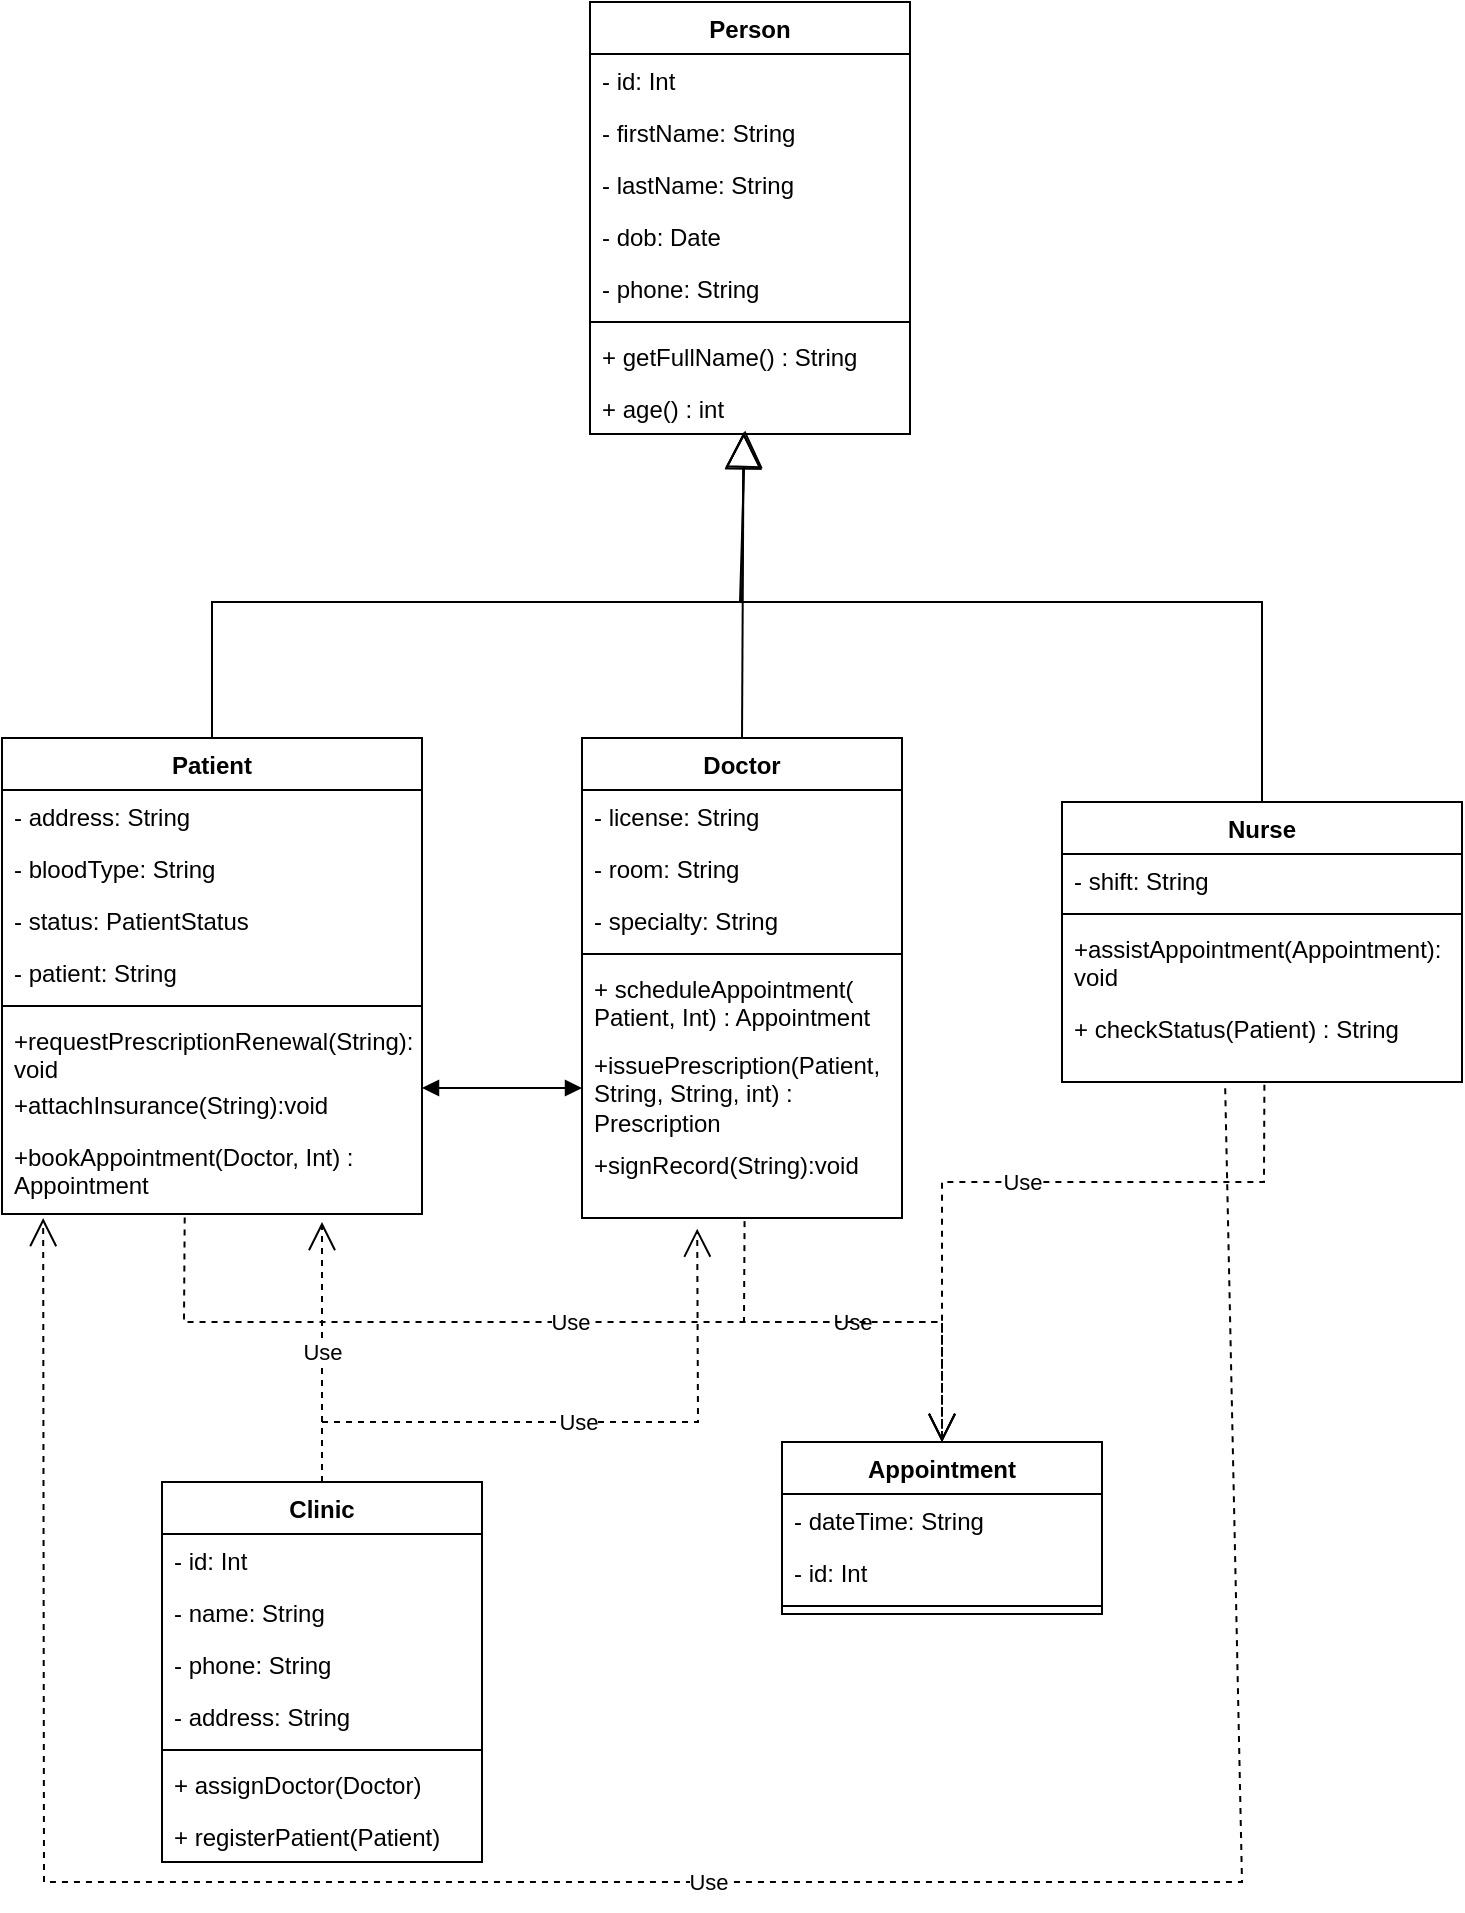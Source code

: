 <mxfile version="28.2.5">
  <diagram name="Страница — 1" id="DYFDuJzJZggshAcMHq7-">
    <mxGraphModel dx="1367" dy="676" grid="1" gridSize="10" guides="1" tooltips="1" connect="1" arrows="1" fold="1" page="1" pageScale="1" pageWidth="827" pageHeight="1169" math="0" shadow="0">
      <root>
        <mxCell id="0" />
        <mxCell id="1" parent="0" />
        <mxCell id="CEzDQQpDGu7afMJglTkz-28" value="Person" style="swimlane;fontStyle=1;align=center;verticalAlign=top;childLayout=stackLayout;horizontal=1;startSize=26;horizontalStack=0;resizeParent=1;resizeParentMax=0;resizeLast=0;collapsible=1;marginBottom=0;whiteSpace=wrap;html=1;" vertex="1" parent="1">
          <mxGeometry x="334" y="20" width="160" height="216" as="geometry" />
        </mxCell>
        <mxCell id="CEzDQQpDGu7afMJglTkz-29" value="- id: Int" style="text;strokeColor=none;fillColor=none;align=left;verticalAlign=top;spacingLeft=4;spacingRight=4;overflow=hidden;rotatable=0;points=[[0,0.5],[1,0.5]];portConstraint=eastwest;whiteSpace=wrap;html=1;" vertex="1" parent="CEzDQQpDGu7afMJglTkz-28">
          <mxGeometry y="26" width="160" height="26" as="geometry" />
        </mxCell>
        <mxCell id="CEzDQQpDGu7afMJglTkz-52" value="- firstName: String" style="text;strokeColor=none;fillColor=none;align=left;verticalAlign=top;spacingLeft=4;spacingRight=4;overflow=hidden;rotatable=0;points=[[0,0.5],[1,0.5]];portConstraint=eastwest;whiteSpace=wrap;html=1;" vertex="1" parent="CEzDQQpDGu7afMJglTkz-28">
          <mxGeometry y="52" width="160" height="26" as="geometry" />
        </mxCell>
        <mxCell id="CEzDQQpDGu7afMJglTkz-53" value="- lastName: String" style="text;strokeColor=none;fillColor=none;align=left;verticalAlign=top;spacingLeft=4;spacingRight=4;overflow=hidden;rotatable=0;points=[[0,0.5],[1,0.5]];portConstraint=eastwest;whiteSpace=wrap;html=1;" vertex="1" parent="CEzDQQpDGu7afMJglTkz-28">
          <mxGeometry y="78" width="160" height="26" as="geometry" />
        </mxCell>
        <mxCell id="CEzDQQpDGu7afMJglTkz-54" value="- dob: Date" style="text;strokeColor=none;fillColor=none;align=left;verticalAlign=top;spacingLeft=4;spacingRight=4;overflow=hidden;rotatable=0;points=[[0,0.5],[1,0.5]];portConstraint=eastwest;whiteSpace=wrap;html=1;" vertex="1" parent="CEzDQQpDGu7afMJglTkz-28">
          <mxGeometry y="104" width="160" height="26" as="geometry" />
        </mxCell>
        <mxCell id="CEzDQQpDGu7afMJglTkz-55" value="- phone: String" style="text;strokeColor=none;fillColor=none;align=left;verticalAlign=top;spacingLeft=4;spacingRight=4;overflow=hidden;rotatable=0;points=[[0,0.5],[1,0.5]];portConstraint=eastwest;whiteSpace=wrap;html=1;" vertex="1" parent="CEzDQQpDGu7afMJglTkz-28">
          <mxGeometry y="130" width="160" height="26" as="geometry" />
        </mxCell>
        <mxCell id="CEzDQQpDGu7afMJglTkz-30" value="" style="line;strokeWidth=1;fillColor=none;align=left;verticalAlign=middle;spacingTop=-1;spacingLeft=3;spacingRight=3;rotatable=0;labelPosition=right;points=[];portConstraint=eastwest;strokeColor=inherit;" vertex="1" parent="CEzDQQpDGu7afMJglTkz-28">
          <mxGeometry y="156" width="160" height="8" as="geometry" />
        </mxCell>
        <mxCell id="CEzDQQpDGu7afMJglTkz-31" value="+ getFullName() : String" style="text;strokeColor=none;fillColor=none;align=left;verticalAlign=top;spacingLeft=4;spacingRight=4;overflow=hidden;rotatable=0;points=[[0,0.5],[1,0.5]];portConstraint=eastwest;whiteSpace=wrap;html=1;" vertex="1" parent="CEzDQQpDGu7afMJglTkz-28">
          <mxGeometry y="164" width="160" height="26" as="geometry" />
        </mxCell>
        <mxCell id="CEzDQQpDGu7afMJglTkz-56" value="+ age() : int" style="text;strokeColor=none;fillColor=none;align=left;verticalAlign=top;spacingLeft=4;spacingRight=4;overflow=hidden;rotatable=0;points=[[0,0.5],[1,0.5]];portConstraint=eastwest;whiteSpace=wrap;html=1;" vertex="1" parent="CEzDQQpDGu7afMJglTkz-28">
          <mxGeometry y="190" width="160" height="26" as="geometry" />
        </mxCell>
        <mxCell id="CEzDQQpDGu7afMJglTkz-32" value="Patient" style="swimlane;fontStyle=1;align=center;verticalAlign=top;childLayout=stackLayout;horizontal=1;startSize=26;horizontalStack=0;resizeParent=1;resizeParentMax=0;resizeLast=0;collapsible=1;marginBottom=0;whiteSpace=wrap;html=1;" vertex="1" parent="1">
          <mxGeometry x="40" y="388" width="210" height="238" as="geometry" />
        </mxCell>
        <mxCell id="CEzDQQpDGu7afMJglTkz-57" value="- address: String" style="text;strokeColor=none;fillColor=none;align=left;verticalAlign=top;spacingLeft=4;spacingRight=4;overflow=hidden;rotatable=0;points=[[0,0.5],[1,0.5]];portConstraint=eastwest;whiteSpace=wrap;html=1;" vertex="1" parent="CEzDQQpDGu7afMJglTkz-32">
          <mxGeometry y="26" width="210" height="26" as="geometry" />
        </mxCell>
        <mxCell id="CEzDQQpDGu7afMJglTkz-58" value="- bloodType: String" style="text;strokeColor=none;fillColor=none;align=left;verticalAlign=top;spacingLeft=4;spacingRight=4;overflow=hidden;rotatable=0;points=[[0,0.5],[1,0.5]];portConstraint=eastwest;whiteSpace=wrap;html=1;" vertex="1" parent="CEzDQQpDGu7afMJglTkz-32">
          <mxGeometry y="52" width="210" height="26" as="geometry" />
        </mxCell>
        <mxCell id="CEzDQQpDGu7afMJglTkz-59" value="- status: PatientStatus" style="text;strokeColor=none;fillColor=none;align=left;verticalAlign=top;spacingLeft=4;spacingRight=4;overflow=hidden;rotatable=0;points=[[0,0.5],[1,0.5]];portConstraint=eastwest;whiteSpace=wrap;html=1;" vertex="1" parent="CEzDQQpDGu7afMJglTkz-32">
          <mxGeometry y="78" width="210" height="26" as="geometry" />
        </mxCell>
        <mxCell id="CEzDQQpDGu7afMJglTkz-33" value="- patient: String" style="text;strokeColor=none;fillColor=none;align=left;verticalAlign=top;spacingLeft=4;spacingRight=4;overflow=hidden;rotatable=0;points=[[0,0.5],[1,0.5]];portConstraint=eastwest;whiteSpace=wrap;html=1;" vertex="1" parent="CEzDQQpDGu7afMJglTkz-32">
          <mxGeometry y="104" width="210" height="26" as="geometry" />
        </mxCell>
        <mxCell id="CEzDQQpDGu7afMJglTkz-34" value="" style="line;strokeWidth=1;fillColor=none;align=left;verticalAlign=middle;spacingTop=-1;spacingLeft=3;spacingRight=3;rotatable=0;labelPosition=right;points=[];portConstraint=eastwest;strokeColor=inherit;" vertex="1" parent="CEzDQQpDGu7afMJglTkz-32">
          <mxGeometry y="130" width="210" height="8" as="geometry" />
        </mxCell>
        <mxCell id="CEzDQQpDGu7afMJglTkz-60" value="+requestPrescriptionRenewal(String): void" style="text;strokeColor=none;fillColor=none;align=left;verticalAlign=top;spacingLeft=4;spacingRight=4;overflow=hidden;rotatable=0;points=[[0,0.5],[1,0.5]];portConstraint=eastwest;whiteSpace=wrap;html=1;" vertex="1" parent="CEzDQQpDGu7afMJglTkz-32">
          <mxGeometry y="138" width="210" height="32" as="geometry" />
        </mxCell>
        <mxCell id="CEzDQQpDGu7afMJglTkz-61" value="+attachInsurance(String):void" style="text;strokeColor=none;fillColor=none;align=left;verticalAlign=top;spacingLeft=4;spacingRight=4;overflow=hidden;rotatable=0;points=[[0,0.5],[1,0.5]];portConstraint=eastwest;whiteSpace=wrap;html=1;" vertex="1" parent="CEzDQQpDGu7afMJglTkz-32">
          <mxGeometry y="170" width="210" height="26" as="geometry" />
        </mxCell>
        <mxCell id="CEzDQQpDGu7afMJglTkz-35" value="+bookAppointment(Doctor, Int) : Appointment" style="text;strokeColor=none;fillColor=none;align=left;verticalAlign=top;spacingLeft=4;spacingRight=4;overflow=hidden;rotatable=0;points=[[0,0.5],[1,0.5]];portConstraint=eastwest;whiteSpace=wrap;html=1;" vertex="1" parent="CEzDQQpDGu7afMJglTkz-32">
          <mxGeometry y="196" width="210" height="42" as="geometry" />
        </mxCell>
        <mxCell id="CEzDQQpDGu7afMJglTkz-36" value="Doctor" style="swimlane;fontStyle=1;align=center;verticalAlign=top;childLayout=stackLayout;horizontal=1;startSize=26;horizontalStack=0;resizeParent=1;resizeParentMax=0;resizeLast=0;collapsible=1;marginBottom=0;whiteSpace=wrap;html=1;" vertex="1" parent="1">
          <mxGeometry x="330" y="388" width="160" height="240" as="geometry" />
        </mxCell>
        <mxCell id="CEzDQQpDGu7afMJglTkz-37" value="- license: String" style="text;strokeColor=none;fillColor=none;align=left;verticalAlign=top;spacingLeft=4;spacingRight=4;overflow=hidden;rotatable=0;points=[[0,0.5],[1,0.5]];portConstraint=eastwest;whiteSpace=wrap;html=1;" vertex="1" parent="CEzDQQpDGu7afMJglTkz-36">
          <mxGeometry y="26" width="160" height="26" as="geometry" />
        </mxCell>
        <mxCell id="CEzDQQpDGu7afMJglTkz-63" value="- room: String" style="text;strokeColor=none;fillColor=none;align=left;verticalAlign=top;spacingLeft=4;spacingRight=4;overflow=hidden;rotatable=0;points=[[0,0.5],[1,0.5]];portConstraint=eastwest;whiteSpace=wrap;html=1;" vertex="1" parent="CEzDQQpDGu7afMJglTkz-36">
          <mxGeometry y="52" width="160" height="26" as="geometry" />
        </mxCell>
        <mxCell id="CEzDQQpDGu7afMJglTkz-62" value="- specialty: String" style="text;strokeColor=none;fillColor=none;align=left;verticalAlign=top;spacingLeft=4;spacingRight=4;overflow=hidden;rotatable=0;points=[[0,0.5],[1,0.5]];portConstraint=eastwest;whiteSpace=wrap;html=1;" vertex="1" parent="CEzDQQpDGu7afMJglTkz-36">
          <mxGeometry y="78" width="160" height="26" as="geometry" />
        </mxCell>
        <mxCell id="CEzDQQpDGu7afMJglTkz-38" value="" style="line;strokeWidth=1;fillColor=none;align=left;verticalAlign=middle;spacingTop=-1;spacingLeft=3;spacingRight=3;rotatable=0;labelPosition=right;points=[];portConstraint=eastwest;strokeColor=inherit;" vertex="1" parent="CEzDQQpDGu7afMJglTkz-36">
          <mxGeometry y="104" width="160" height="8" as="geometry" />
        </mxCell>
        <mxCell id="CEzDQQpDGu7afMJglTkz-39" value="+ scheduleAppointment( Patient, Int) : Appointment" style="text;strokeColor=none;fillColor=none;align=left;verticalAlign=top;spacingLeft=4;spacingRight=4;overflow=hidden;rotatable=0;points=[[0,0.5],[1,0.5]];portConstraint=eastwest;whiteSpace=wrap;html=1;" vertex="1" parent="CEzDQQpDGu7afMJglTkz-36">
          <mxGeometry y="112" width="160" height="38" as="geometry" />
        </mxCell>
        <mxCell id="CEzDQQpDGu7afMJglTkz-64" value="+issuePrescription(Patient, String, String, int) : Prescription" style="text;strokeColor=none;fillColor=none;align=left;verticalAlign=top;spacingLeft=4;spacingRight=4;overflow=hidden;rotatable=0;points=[[0,0.5],[1,0.5]];portConstraint=eastwest;whiteSpace=wrap;html=1;" vertex="1" parent="CEzDQQpDGu7afMJglTkz-36">
          <mxGeometry y="150" width="160" height="50" as="geometry" />
        </mxCell>
        <mxCell id="CEzDQQpDGu7afMJglTkz-65" value="+signRecord(String):void" style="text;strokeColor=none;fillColor=none;align=left;verticalAlign=top;spacingLeft=4;spacingRight=4;overflow=hidden;rotatable=0;points=[[0,0.5],[1,0.5]];portConstraint=eastwest;whiteSpace=wrap;html=1;" vertex="1" parent="CEzDQQpDGu7afMJglTkz-36">
          <mxGeometry y="200" width="160" height="40" as="geometry" />
        </mxCell>
        <mxCell id="CEzDQQpDGu7afMJglTkz-40" value="Nurse" style="swimlane;fontStyle=1;align=center;verticalAlign=top;childLayout=stackLayout;horizontal=1;startSize=26;horizontalStack=0;resizeParent=1;resizeParentMax=0;resizeLast=0;collapsible=1;marginBottom=0;whiteSpace=wrap;html=1;" vertex="1" parent="1">
          <mxGeometry x="570" y="420" width="200" height="140" as="geometry" />
        </mxCell>
        <mxCell id="CEzDQQpDGu7afMJglTkz-41" value="- shift: String" style="text;strokeColor=none;fillColor=none;align=left;verticalAlign=top;spacingLeft=4;spacingRight=4;overflow=hidden;rotatable=0;points=[[0,0.5],[1,0.5]];portConstraint=eastwest;whiteSpace=wrap;html=1;" vertex="1" parent="CEzDQQpDGu7afMJglTkz-40">
          <mxGeometry y="26" width="200" height="26" as="geometry" />
        </mxCell>
        <mxCell id="CEzDQQpDGu7afMJglTkz-42" value="" style="line;strokeWidth=1;fillColor=none;align=left;verticalAlign=middle;spacingTop=-1;spacingLeft=3;spacingRight=3;rotatable=0;labelPosition=right;points=[];portConstraint=eastwest;strokeColor=inherit;" vertex="1" parent="CEzDQQpDGu7afMJglTkz-40">
          <mxGeometry y="52" width="200" height="8" as="geometry" />
        </mxCell>
        <mxCell id="CEzDQQpDGu7afMJglTkz-66" value="&lt;div&gt;+assistAppointment(Appointment):&lt;/div&gt;&lt;div&gt;void&lt;/div&gt;" style="text;strokeColor=none;fillColor=none;align=left;verticalAlign=top;spacingLeft=4;spacingRight=4;overflow=hidden;rotatable=0;points=[[0,0.5],[1,0.5]];portConstraint=eastwest;whiteSpace=wrap;html=1;" vertex="1" parent="CEzDQQpDGu7afMJglTkz-40">
          <mxGeometry y="60" width="200" height="40" as="geometry" />
        </mxCell>
        <mxCell id="CEzDQQpDGu7afMJglTkz-43" value="+ checkStatus(Patient) : String" style="text;strokeColor=none;fillColor=none;align=left;verticalAlign=top;spacingLeft=4;spacingRight=4;overflow=hidden;rotatable=0;points=[[0,0.5],[1,0.5]];portConstraint=eastwest;whiteSpace=wrap;html=1;" vertex="1" parent="CEzDQQpDGu7afMJglTkz-40">
          <mxGeometry y="100" width="200" height="40" as="geometry" />
        </mxCell>
        <mxCell id="CEzDQQpDGu7afMJglTkz-44" value="Appointment" style="swimlane;fontStyle=1;align=center;verticalAlign=top;childLayout=stackLayout;horizontal=1;startSize=26;horizontalStack=0;resizeParent=1;resizeParentMax=0;resizeLast=0;collapsible=1;marginBottom=0;whiteSpace=wrap;html=1;" vertex="1" parent="1">
          <mxGeometry x="430" y="740" width="160" height="86" as="geometry" />
        </mxCell>
        <mxCell id="CEzDQQpDGu7afMJglTkz-47" value="- dateTime: String" style="text;strokeColor=none;fillColor=none;align=left;verticalAlign=top;spacingLeft=4;spacingRight=4;overflow=hidden;rotatable=0;points=[[0,0.5],[1,0.5]];portConstraint=eastwest;whiteSpace=wrap;html=1;" vertex="1" parent="CEzDQQpDGu7afMJglTkz-44">
          <mxGeometry y="26" width="160" height="26" as="geometry" />
        </mxCell>
        <mxCell id="CEzDQQpDGu7afMJglTkz-45" value="- id: Int" style="text;strokeColor=none;fillColor=none;align=left;verticalAlign=top;spacingLeft=4;spacingRight=4;overflow=hidden;rotatable=0;points=[[0,0.5],[1,0.5]];portConstraint=eastwest;whiteSpace=wrap;html=1;" vertex="1" parent="CEzDQQpDGu7afMJglTkz-44">
          <mxGeometry y="52" width="160" height="26" as="geometry" />
        </mxCell>
        <mxCell id="CEzDQQpDGu7afMJglTkz-46" value="" style="line;strokeWidth=1;fillColor=none;align=left;verticalAlign=middle;spacingTop=-1;spacingLeft=3;spacingRight=3;rotatable=0;labelPosition=right;points=[];portConstraint=eastwest;strokeColor=inherit;" vertex="1" parent="CEzDQQpDGu7afMJglTkz-44">
          <mxGeometry y="78" width="160" height="8" as="geometry" />
        </mxCell>
        <mxCell id="CEzDQQpDGu7afMJglTkz-48" value="Clinic" style="swimlane;fontStyle=1;align=center;verticalAlign=top;childLayout=stackLayout;horizontal=1;startSize=26;horizontalStack=0;resizeParent=1;resizeParentMax=0;resizeLast=0;collapsible=1;marginBottom=0;whiteSpace=wrap;html=1;" vertex="1" parent="1">
          <mxGeometry x="120" y="760" width="160" height="190" as="geometry" />
        </mxCell>
        <mxCell id="CEzDQQpDGu7afMJglTkz-49" value="- id: Int" style="text;strokeColor=none;fillColor=none;align=left;verticalAlign=top;spacingLeft=4;spacingRight=4;overflow=hidden;rotatable=0;points=[[0,0.5],[1,0.5]];portConstraint=eastwest;whiteSpace=wrap;html=1;" vertex="1" parent="CEzDQQpDGu7afMJglTkz-48">
          <mxGeometry y="26" width="160" height="26" as="geometry" />
        </mxCell>
        <mxCell id="CEzDQQpDGu7afMJglTkz-67" value="- name: String" style="text;strokeColor=none;fillColor=none;align=left;verticalAlign=top;spacingLeft=4;spacingRight=4;overflow=hidden;rotatable=0;points=[[0,0.5],[1,0.5]];portConstraint=eastwest;whiteSpace=wrap;html=1;" vertex="1" parent="CEzDQQpDGu7afMJglTkz-48">
          <mxGeometry y="52" width="160" height="26" as="geometry" />
        </mxCell>
        <mxCell id="CEzDQQpDGu7afMJglTkz-70" value="- phone: String" style="text;strokeColor=none;fillColor=none;align=left;verticalAlign=top;spacingLeft=4;spacingRight=4;overflow=hidden;rotatable=0;points=[[0,0.5],[1,0.5]];portConstraint=eastwest;whiteSpace=wrap;html=1;" vertex="1" parent="CEzDQQpDGu7afMJglTkz-48">
          <mxGeometry y="78" width="160" height="26" as="geometry" />
        </mxCell>
        <mxCell id="CEzDQQpDGu7afMJglTkz-68" value="- address: String" style="text;strokeColor=none;fillColor=none;align=left;verticalAlign=top;spacingLeft=4;spacingRight=4;overflow=hidden;rotatable=0;points=[[0,0.5],[1,0.5]];portConstraint=eastwest;whiteSpace=wrap;html=1;" vertex="1" parent="CEzDQQpDGu7afMJglTkz-48">
          <mxGeometry y="104" width="160" height="26" as="geometry" />
        </mxCell>
        <mxCell id="CEzDQQpDGu7afMJglTkz-50" value="" style="line;strokeWidth=1;fillColor=none;align=left;verticalAlign=middle;spacingTop=-1;spacingLeft=3;spacingRight=3;rotatable=0;labelPosition=right;points=[];portConstraint=eastwest;strokeColor=inherit;" vertex="1" parent="CEzDQQpDGu7afMJglTkz-48">
          <mxGeometry y="130" width="160" height="8" as="geometry" />
        </mxCell>
        <mxCell id="CEzDQQpDGu7afMJglTkz-71" value="+ assignDoctor(Doctor)" style="text;strokeColor=none;fillColor=none;align=left;verticalAlign=top;spacingLeft=4;spacingRight=4;overflow=hidden;rotatable=0;points=[[0,0.5],[1,0.5]];portConstraint=eastwest;whiteSpace=wrap;html=1;" vertex="1" parent="CEzDQQpDGu7afMJglTkz-48">
          <mxGeometry y="138" width="160" height="26" as="geometry" />
        </mxCell>
        <mxCell id="CEzDQQpDGu7afMJglTkz-51" value="+ registerPatient(Patient)" style="text;strokeColor=none;fillColor=none;align=left;verticalAlign=top;spacingLeft=4;spacingRight=4;overflow=hidden;rotatable=0;points=[[0,0.5],[1,0.5]];portConstraint=eastwest;whiteSpace=wrap;html=1;" vertex="1" parent="CEzDQQpDGu7afMJglTkz-48">
          <mxGeometry y="164" width="160" height="26" as="geometry" />
        </mxCell>
        <mxCell id="CEzDQQpDGu7afMJglTkz-78" value="Use" style="endArrow=open;endSize=12;dashed=1;html=1;rounded=0;exitX=0.506;exitY=1.033;exitDx=0;exitDy=0;exitPerimeter=0;entryX=0.5;entryY=0;entryDx=0;entryDy=0;" edge="1" parent="1" source="CEzDQQpDGu7afMJglTkz-43" target="CEzDQQpDGu7afMJglTkz-44">
          <mxGeometry width="160" relative="1" as="geometry">
            <mxPoint x="450" y="660" as="sourcePoint" />
            <mxPoint x="610" y="660" as="targetPoint" />
            <Array as="points">
              <mxPoint x="671" y="610" />
              <mxPoint x="510" y="610" />
            </Array>
          </mxGeometry>
        </mxCell>
        <mxCell id="CEzDQQpDGu7afMJglTkz-79" value="Use" style="endArrow=open;endSize=12;dashed=1;html=1;rounded=0;entryX=0.5;entryY=0;entryDx=0;entryDy=0;exitX=0.508;exitY=1.039;exitDx=0;exitDy=0;exitPerimeter=0;" edge="1" parent="1" source="CEzDQQpDGu7afMJglTkz-65" target="CEzDQQpDGu7afMJglTkz-44">
          <mxGeometry width="160" relative="1" as="geometry">
            <mxPoint x="270" y="560" as="sourcePoint" />
            <mxPoint x="430" y="560" as="targetPoint" />
            <Array as="points">
              <mxPoint x="411" y="680" />
              <mxPoint x="510" y="680" />
            </Array>
          </mxGeometry>
        </mxCell>
        <mxCell id="CEzDQQpDGu7afMJglTkz-80" value="Use" style="endArrow=open;endSize=12;dashed=1;html=1;rounded=0;exitX=0.435;exitY=1.042;exitDx=0;exitDy=0;exitPerimeter=0;" edge="1" parent="1" source="CEzDQQpDGu7afMJglTkz-35">
          <mxGeometry width="160" relative="1" as="geometry">
            <mxPoint x="80" y="690" as="sourcePoint" />
            <mxPoint x="510" y="740" as="targetPoint" />
            <Array as="points">
              <mxPoint x="131" y="680" />
              <mxPoint x="510" y="680" />
            </Array>
          </mxGeometry>
        </mxCell>
        <mxCell id="CEzDQQpDGu7afMJglTkz-82" value="" style="endArrow=block;endSize=16;endFill=0;html=1;rounded=0;exitX=0.5;exitY=0;exitDx=0;exitDy=0;entryX=0.48;entryY=0.966;entryDx=0;entryDy=0;entryPerimeter=0;" edge="1" parent="1" source="CEzDQQpDGu7afMJglTkz-32" target="CEzDQQpDGu7afMJglTkz-56">
          <mxGeometry width="160" relative="1" as="geometry">
            <mxPoint x="100" y="300" as="sourcePoint" />
            <mxPoint x="410" y="230" as="targetPoint" />
            <Array as="points">
              <mxPoint x="145" y="320" />
              <mxPoint x="410" y="320" />
            </Array>
          </mxGeometry>
        </mxCell>
        <mxCell id="CEzDQQpDGu7afMJglTkz-85" value="" style="endArrow=block;endSize=16;endFill=0;html=1;rounded=0;exitX=0.5;exitY=0;exitDx=0;exitDy=0;entryX=0.48;entryY=0.966;entryDx=0;entryDy=0;entryPerimeter=0;" edge="1" parent="1" source="CEzDQQpDGu7afMJglTkz-36" target="CEzDQQpDGu7afMJglTkz-56">
          <mxGeometry width="160" relative="1" as="geometry">
            <mxPoint x="460" y="330" as="sourcePoint" />
            <mxPoint x="620" y="330" as="targetPoint" />
          </mxGeometry>
        </mxCell>
        <mxCell id="CEzDQQpDGu7afMJglTkz-86" value="" style="endArrow=block;endSize=16;endFill=0;html=1;rounded=0;exitX=0.5;exitY=0;exitDx=0;exitDy=0;entryX=0.485;entryY=0.932;entryDx=0;entryDy=0;entryPerimeter=0;" edge="1" parent="1" source="CEzDQQpDGu7afMJglTkz-40" target="CEzDQQpDGu7afMJglTkz-56">
          <mxGeometry width="160" relative="1" as="geometry">
            <mxPoint x="570" y="310" as="sourcePoint" />
            <mxPoint x="730" y="310" as="targetPoint" />
            <Array as="points">
              <mxPoint x="670" y="320" />
              <mxPoint x="409" y="320" />
            </Array>
          </mxGeometry>
        </mxCell>
        <mxCell id="CEzDQQpDGu7afMJglTkz-88" value="Use" style="endArrow=open;endSize=12;dashed=1;html=1;rounded=0;" edge="1" parent="1" source="CEzDQQpDGu7afMJglTkz-48">
          <mxGeometry width="160" relative="1" as="geometry">
            <mxPoint x="30" y="710" as="sourcePoint" />
            <mxPoint x="200" y="630" as="targetPoint" />
          </mxGeometry>
        </mxCell>
        <mxCell id="CEzDQQpDGu7afMJglTkz-89" value="Use" style="endArrow=open;endSize=12;dashed=1;html=1;rounded=0;exitX=0.5;exitY=0;exitDx=0;exitDy=0;entryX=0.36;entryY=1.133;entryDx=0;entryDy=0;entryPerimeter=0;" edge="1" parent="1" source="CEzDQQpDGu7afMJglTkz-48" target="CEzDQQpDGu7afMJglTkz-65">
          <mxGeometry width="160" relative="1" as="geometry">
            <mxPoint x="250" y="640" as="sourcePoint" />
            <mxPoint x="410" y="640" as="targetPoint" />
            <Array as="points">
              <mxPoint x="200" y="730" />
              <mxPoint x="388" y="730" />
            </Array>
          </mxGeometry>
        </mxCell>
        <mxCell id="CEzDQQpDGu7afMJglTkz-90" value="" style="endArrow=block;startArrow=block;endFill=1;startFill=1;html=1;rounded=0;entryX=0;entryY=0.5;entryDx=0;entryDy=0;" edge="1" parent="1" target="CEzDQQpDGu7afMJglTkz-64">
          <mxGeometry width="160" relative="1" as="geometry">
            <mxPoint x="250" y="563" as="sourcePoint" />
            <mxPoint x="410" y="560" as="targetPoint" />
          </mxGeometry>
        </mxCell>
        <mxCell id="CEzDQQpDGu7afMJglTkz-91" value="Use" style="endArrow=open;endSize=12;dashed=1;html=1;rounded=0;exitX=0.408;exitY=1.078;exitDx=0;exitDy=0;exitPerimeter=0;entryX=0.098;entryY=1.048;entryDx=0;entryDy=0;entryPerimeter=0;" edge="1" parent="1" source="CEzDQQpDGu7afMJglTkz-43" target="CEzDQQpDGu7afMJglTkz-35">
          <mxGeometry width="160" relative="1" as="geometry">
            <mxPoint x="440" y="340" as="sourcePoint" />
            <mxPoint x="600" y="340" as="targetPoint" />
            <Array as="points">
              <mxPoint x="660" y="960" />
              <mxPoint x="61" y="960" />
            </Array>
          </mxGeometry>
        </mxCell>
      </root>
    </mxGraphModel>
  </diagram>
</mxfile>
